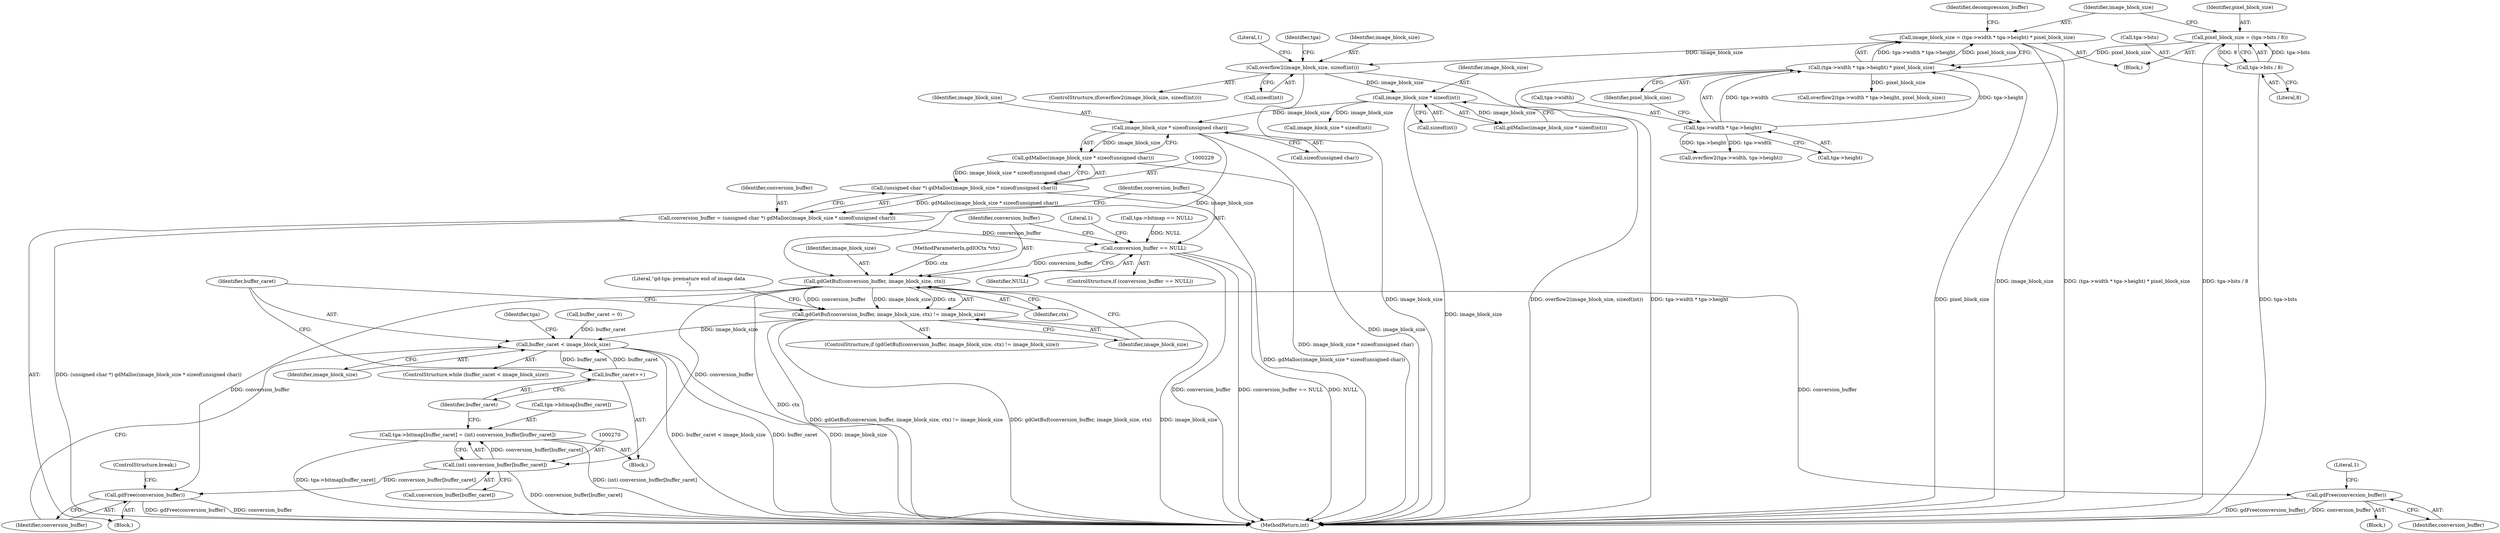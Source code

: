 digraph "0_libgd_58b6dde319c301b0eae27d12e2a659e067d80558@API" {
"1000231" [label="(Call,image_block_size * sizeof(unsigned char))"];
"1000207" [label="(Call,image_block_size * sizeof(int))"];
"1000177" [label="(Call,overflow2(image_block_size, sizeof(int)))"];
"1000117" [label="(Call,image_block_size = (tga->width * tga->height) * pixel_block_size)"];
"1000119" [label="(Call,(tga->width * tga->height) * pixel_block_size)"];
"1000120" [label="(Call,tga->width * tga->height)"];
"1000109" [label="(Call,pixel_block_size = (tga->bits / 8))"];
"1000111" [label="(Call,tga->bits / 8)"];
"1000230" [label="(Call,gdMalloc(image_block_size * sizeof(unsigned char)))"];
"1000228" [label="(Call,(unsigned char *) gdMalloc(image_block_size * sizeof(unsigned char)))"];
"1000226" [label="(Call,conversion_buffer = (unsigned char *) gdMalloc(image_block_size * sizeof(unsigned char)))"];
"1000236" [label="(Call,conversion_buffer == NULL)"];
"1000245" [label="(Call,gdGetBuf(conversion_buffer, image_block_size, ctx))"];
"1000244" [label="(Call,gdGetBuf(conversion_buffer, image_block_size, ctx) != image_block_size)"];
"1000259" [label="(Call,buffer_caret < image_block_size)"];
"1000274" [label="(Call,buffer_caret++)"];
"1000253" [label="(Call,gdFree(conversion_buffer))"];
"1000269" [label="(Call,(int) conversion_buffer[buffer_caret])"];
"1000263" [label="(Call,tga->bitmap[buffer_caret] = (int) conversion_buffer[buffer_caret])"];
"1000276" [label="(Call,gdFree(conversion_buffer))"];
"1000120" [label="(Call,tga->width * tga->height)"];
"1000137" [label="(Call,buffer_caret = 0)"];
"1000109" [label="(Call,pixel_block_size = (tga->bits / 8))"];
"1000124" [label="(Call,tga->height)"];
"1000227" [label="(Identifier,conversion_buffer)"];
"1000238" [label="(Identifier,NULL)"];
"1000252" [label="(Literal,\"gd-tga: premature end of image data\n\")"];
"1000261" [label="(Identifier,image_block_size)"];
"1000250" [label="(Block,)"];
"1000176" [label="(ControlStructure,if(overflow2(image_block_size, sizeof(int))))"];
"1000121" [label="(Call,tga->width)"];
"1000151" [label="(Call,overflow2(tga->width, tga->height))"];
"1000258" [label="(ControlStructure,while (buffer_caret < image_block_size))"];
"1000253" [label="(Call,gdFree(conversion_buffer))"];
"1000277" [label="(Identifier,conversion_buffer)"];
"1000184" [label="(Literal,1)"];
"1000208" [label="(Identifier,image_block_size)"];
"1000224" [label="(Block,)"];
"1000233" [label="(Call,sizeof(unsigned char))"];
"1000127" [label="(Identifier,pixel_block_size)"];
"1000189" [label="(Identifier,tga)"];
"1000276" [label="(Call,gdFree(conversion_buffer))"];
"1000232" [label="(Identifier,image_block_size)"];
"1000118" [label="(Identifier,image_block_size)"];
"1000177" [label="(Call,overflow2(image_block_size, sizeof(int)))"];
"1000254" [label="(Identifier,conversion_buffer)"];
"1000178" [label="(Identifier,image_block_size)"];
"1000231" [label="(Call,image_block_size * sizeof(unsigned char))"];
"1000119" [label="(Call,(tga->width * tga->height) * pixel_block_size)"];
"1000112" [label="(Call,tga->bits)"];
"1000212" [label="(Call,tga->bitmap == NULL)"];
"1000269" [label="(Call,(int) conversion_buffer[buffer_caret])"];
"1000243" [label="(ControlStructure,if (gdGetBuf(conversion_buffer, image_block_size, ctx) != image_block_size))"];
"1000105" [label="(MethodParameterIn,gdIOCtx *ctx)"];
"1000266" [label="(Identifier,tga)"];
"1000228" [label="(Call,(unsigned char *) gdMalloc(image_block_size * sizeof(unsigned char)))"];
"1000275" [label="(Identifier,buffer_caret)"];
"1000242" [label="(Literal,1)"];
"1000257" [label="(Literal,1)"];
"1000107" [label="(Block,)"];
"1000163" [label="(Call,overflow2(tga->width * tga->height, pixel_block_size))"];
"1000262" [label="(Block,)"];
"1000264" [label="(Call,tga->bitmap[buffer_caret])"];
"1000245" [label="(Call,gdGetBuf(conversion_buffer, image_block_size, ctx))"];
"1000115" [label="(Literal,8)"];
"1000249" [label="(Identifier,image_block_size)"];
"1000260" [label="(Identifier,buffer_caret)"];
"1000110" [label="(Identifier,pixel_block_size)"];
"1000247" [label="(Identifier,image_block_size)"];
"1000278" [label="(ControlStructure,break;)"];
"1000263" [label="(Call,tga->bitmap[buffer_caret] = (int) conversion_buffer[buffer_caret])"];
"1000179" [label="(Call,sizeof(int))"];
"1000271" [label="(Call,conversion_buffer[buffer_caret])"];
"1000111" [label="(Call,tga->bits / 8)"];
"1000226" [label="(Call,conversion_buffer = (unsigned char *) gdMalloc(image_block_size * sizeof(unsigned char)))"];
"1000209" [label="(Call,sizeof(int))"];
"1000237" [label="(Identifier,conversion_buffer)"];
"1000259" [label="(Call,buffer_caret < image_block_size)"];
"1000246" [label="(Identifier,conversion_buffer)"];
"1000230" [label="(Call,gdMalloc(image_block_size * sizeof(unsigned char)))"];
"1000206" [label="(Call,gdMalloc(image_block_size * sizeof(int)))"];
"1000236" [label="(Call,conversion_buffer == NULL)"];
"1000515" [label="(MethodReturn,int)"];
"1000244" [label="(Call,gdGetBuf(conversion_buffer, image_block_size, ctx) != image_block_size)"];
"1000117" [label="(Call,image_block_size = (tga->width * tga->height) * pixel_block_size)"];
"1000285" [label="(Call,image_block_size * sizeof(int))"];
"1000235" [label="(ControlStructure,if (conversion_buffer == NULL))"];
"1000207" [label="(Call,image_block_size * sizeof(int))"];
"1000274" [label="(Call,buffer_caret++)"];
"1000248" [label="(Identifier,ctx)"];
"1000130" [label="(Identifier,decompression_buffer)"];
"1000231" -> "1000230"  [label="AST: "];
"1000231" -> "1000233"  [label="CFG: "];
"1000232" -> "1000231"  [label="AST: "];
"1000233" -> "1000231"  [label="AST: "];
"1000230" -> "1000231"  [label="CFG: "];
"1000231" -> "1000515"  [label="DDG: image_block_size"];
"1000231" -> "1000230"  [label="DDG: image_block_size"];
"1000207" -> "1000231"  [label="DDG: image_block_size"];
"1000231" -> "1000245"  [label="DDG: image_block_size"];
"1000207" -> "1000206"  [label="AST: "];
"1000207" -> "1000209"  [label="CFG: "];
"1000208" -> "1000207"  [label="AST: "];
"1000209" -> "1000207"  [label="AST: "];
"1000206" -> "1000207"  [label="CFG: "];
"1000207" -> "1000515"  [label="DDG: image_block_size"];
"1000207" -> "1000206"  [label="DDG: image_block_size"];
"1000177" -> "1000207"  [label="DDG: image_block_size"];
"1000207" -> "1000285"  [label="DDG: image_block_size"];
"1000177" -> "1000176"  [label="AST: "];
"1000177" -> "1000179"  [label="CFG: "];
"1000178" -> "1000177"  [label="AST: "];
"1000179" -> "1000177"  [label="AST: "];
"1000184" -> "1000177"  [label="CFG: "];
"1000189" -> "1000177"  [label="CFG: "];
"1000177" -> "1000515"  [label="DDG: image_block_size"];
"1000177" -> "1000515"  [label="DDG: overflow2(image_block_size, sizeof(int))"];
"1000117" -> "1000177"  [label="DDG: image_block_size"];
"1000117" -> "1000107"  [label="AST: "];
"1000117" -> "1000119"  [label="CFG: "];
"1000118" -> "1000117"  [label="AST: "];
"1000119" -> "1000117"  [label="AST: "];
"1000130" -> "1000117"  [label="CFG: "];
"1000117" -> "1000515"  [label="DDG: image_block_size"];
"1000117" -> "1000515"  [label="DDG: (tga->width * tga->height) * pixel_block_size"];
"1000119" -> "1000117"  [label="DDG: tga->width * tga->height"];
"1000119" -> "1000117"  [label="DDG: pixel_block_size"];
"1000119" -> "1000127"  [label="CFG: "];
"1000120" -> "1000119"  [label="AST: "];
"1000127" -> "1000119"  [label="AST: "];
"1000119" -> "1000515"  [label="DDG: pixel_block_size"];
"1000119" -> "1000515"  [label="DDG: tga->width * tga->height"];
"1000120" -> "1000119"  [label="DDG: tga->width"];
"1000120" -> "1000119"  [label="DDG: tga->height"];
"1000109" -> "1000119"  [label="DDG: pixel_block_size"];
"1000119" -> "1000163"  [label="DDG: pixel_block_size"];
"1000120" -> "1000124"  [label="CFG: "];
"1000121" -> "1000120"  [label="AST: "];
"1000124" -> "1000120"  [label="AST: "];
"1000127" -> "1000120"  [label="CFG: "];
"1000120" -> "1000151"  [label="DDG: tga->width"];
"1000120" -> "1000151"  [label="DDG: tga->height"];
"1000109" -> "1000107"  [label="AST: "];
"1000109" -> "1000111"  [label="CFG: "];
"1000110" -> "1000109"  [label="AST: "];
"1000111" -> "1000109"  [label="AST: "];
"1000118" -> "1000109"  [label="CFG: "];
"1000109" -> "1000515"  [label="DDG: tga->bits / 8"];
"1000111" -> "1000109"  [label="DDG: tga->bits"];
"1000111" -> "1000109"  [label="DDG: 8"];
"1000111" -> "1000115"  [label="CFG: "];
"1000112" -> "1000111"  [label="AST: "];
"1000115" -> "1000111"  [label="AST: "];
"1000111" -> "1000515"  [label="DDG: tga->bits"];
"1000230" -> "1000228"  [label="AST: "];
"1000228" -> "1000230"  [label="CFG: "];
"1000230" -> "1000515"  [label="DDG: image_block_size * sizeof(unsigned char)"];
"1000230" -> "1000228"  [label="DDG: image_block_size * sizeof(unsigned char)"];
"1000228" -> "1000226"  [label="AST: "];
"1000229" -> "1000228"  [label="AST: "];
"1000226" -> "1000228"  [label="CFG: "];
"1000228" -> "1000515"  [label="DDG: gdMalloc(image_block_size * sizeof(unsigned char))"];
"1000228" -> "1000226"  [label="DDG: gdMalloc(image_block_size * sizeof(unsigned char))"];
"1000226" -> "1000224"  [label="AST: "];
"1000227" -> "1000226"  [label="AST: "];
"1000237" -> "1000226"  [label="CFG: "];
"1000226" -> "1000515"  [label="DDG: (unsigned char *) gdMalloc(image_block_size * sizeof(unsigned char))"];
"1000226" -> "1000236"  [label="DDG: conversion_buffer"];
"1000236" -> "1000235"  [label="AST: "];
"1000236" -> "1000238"  [label="CFG: "];
"1000237" -> "1000236"  [label="AST: "];
"1000238" -> "1000236"  [label="AST: "];
"1000242" -> "1000236"  [label="CFG: "];
"1000246" -> "1000236"  [label="CFG: "];
"1000236" -> "1000515"  [label="DDG: conversion_buffer"];
"1000236" -> "1000515"  [label="DDG: conversion_buffer == NULL"];
"1000236" -> "1000515"  [label="DDG: NULL"];
"1000212" -> "1000236"  [label="DDG: NULL"];
"1000236" -> "1000245"  [label="DDG: conversion_buffer"];
"1000245" -> "1000244"  [label="AST: "];
"1000245" -> "1000248"  [label="CFG: "];
"1000246" -> "1000245"  [label="AST: "];
"1000247" -> "1000245"  [label="AST: "];
"1000248" -> "1000245"  [label="AST: "];
"1000249" -> "1000245"  [label="CFG: "];
"1000245" -> "1000515"  [label="DDG: ctx"];
"1000245" -> "1000244"  [label="DDG: conversion_buffer"];
"1000245" -> "1000244"  [label="DDG: image_block_size"];
"1000245" -> "1000244"  [label="DDG: ctx"];
"1000105" -> "1000245"  [label="DDG: ctx"];
"1000245" -> "1000253"  [label="DDG: conversion_buffer"];
"1000245" -> "1000269"  [label="DDG: conversion_buffer"];
"1000245" -> "1000276"  [label="DDG: conversion_buffer"];
"1000244" -> "1000243"  [label="AST: "];
"1000244" -> "1000249"  [label="CFG: "];
"1000249" -> "1000244"  [label="AST: "];
"1000252" -> "1000244"  [label="CFG: "];
"1000260" -> "1000244"  [label="CFG: "];
"1000244" -> "1000515"  [label="DDG: gdGetBuf(conversion_buffer, image_block_size, ctx) != image_block_size"];
"1000244" -> "1000515"  [label="DDG: gdGetBuf(conversion_buffer, image_block_size, ctx)"];
"1000244" -> "1000515"  [label="DDG: image_block_size"];
"1000244" -> "1000259"  [label="DDG: image_block_size"];
"1000259" -> "1000258"  [label="AST: "];
"1000259" -> "1000261"  [label="CFG: "];
"1000260" -> "1000259"  [label="AST: "];
"1000261" -> "1000259"  [label="AST: "];
"1000266" -> "1000259"  [label="CFG: "];
"1000277" -> "1000259"  [label="CFG: "];
"1000259" -> "1000515"  [label="DDG: buffer_caret < image_block_size"];
"1000259" -> "1000515"  [label="DDG: buffer_caret"];
"1000259" -> "1000515"  [label="DDG: image_block_size"];
"1000274" -> "1000259"  [label="DDG: buffer_caret"];
"1000137" -> "1000259"  [label="DDG: buffer_caret"];
"1000259" -> "1000274"  [label="DDG: buffer_caret"];
"1000274" -> "1000262"  [label="AST: "];
"1000274" -> "1000275"  [label="CFG: "];
"1000275" -> "1000274"  [label="AST: "];
"1000260" -> "1000274"  [label="CFG: "];
"1000253" -> "1000250"  [label="AST: "];
"1000253" -> "1000254"  [label="CFG: "];
"1000254" -> "1000253"  [label="AST: "];
"1000257" -> "1000253"  [label="CFG: "];
"1000253" -> "1000515"  [label="DDG: gdFree(conversion_buffer)"];
"1000253" -> "1000515"  [label="DDG: conversion_buffer"];
"1000269" -> "1000263"  [label="AST: "];
"1000269" -> "1000271"  [label="CFG: "];
"1000270" -> "1000269"  [label="AST: "];
"1000271" -> "1000269"  [label="AST: "];
"1000263" -> "1000269"  [label="CFG: "];
"1000269" -> "1000515"  [label="DDG: conversion_buffer[buffer_caret]"];
"1000269" -> "1000263"  [label="DDG: conversion_buffer[buffer_caret]"];
"1000269" -> "1000276"  [label="DDG: conversion_buffer[buffer_caret]"];
"1000263" -> "1000262"  [label="AST: "];
"1000264" -> "1000263"  [label="AST: "];
"1000275" -> "1000263"  [label="CFG: "];
"1000263" -> "1000515"  [label="DDG: (int) conversion_buffer[buffer_caret]"];
"1000263" -> "1000515"  [label="DDG: tga->bitmap[buffer_caret]"];
"1000276" -> "1000224"  [label="AST: "];
"1000276" -> "1000277"  [label="CFG: "];
"1000277" -> "1000276"  [label="AST: "];
"1000278" -> "1000276"  [label="CFG: "];
"1000276" -> "1000515"  [label="DDG: gdFree(conversion_buffer)"];
"1000276" -> "1000515"  [label="DDG: conversion_buffer"];
}
